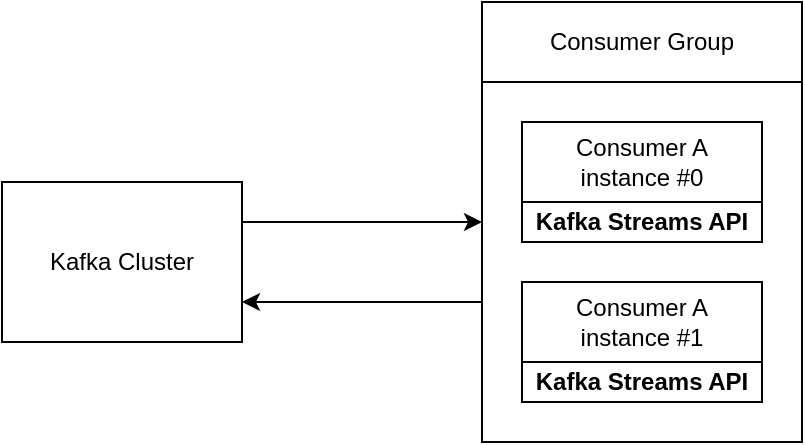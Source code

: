 <mxfile version="14.6.6" type="device"><diagram id="8349W2z82jT7ijOSQqsJ" name="Page-1"><mxGraphModel dx="1422" dy="794" grid="1" gridSize="10" guides="1" tooltips="1" connect="1" arrows="1" fold="1" page="1" pageScale="1" pageWidth="827" pageHeight="1169" math="0" shadow="0"><root><mxCell id="0"/><mxCell id="1" parent="0"/><mxCell id="-EiMseqMENp4ghsMFzn3-6" value="" style="rounded=0;whiteSpace=wrap;html=1;" vertex="1" parent="1"><mxGeometry x="360" y="390" width="160" height="180" as="geometry"/></mxCell><mxCell id="-EiMseqMENp4ghsMFzn3-1" value="Kafka Cluster" style="rounded=0;whiteSpace=wrap;html=1;" vertex="1" parent="1"><mxGeometry x="120" y="440" width="120" height="80" as="geometry"/></mxCell><mxCell id="-EiMseqMENp4ghsMFzn3-2" value="Consumer A&lt;br&gt;instance #0" style="rounded=0;whiteSpace=wrap;html=1;" vertex="1" parent="1"><mxGeometry x="380" y="410" width="120" height="40" as="geometry"/></mxCell><mxCell id="-EiMseqMENp4ghsMFzn3-3" value="&lt;b&gt;Kafka Streams API&lt;/b&gt;" style="rounded=0;whiteSpace=wrap;html=1;" vertex="1" parent="1"><mxGeometry x="380" y="450" width="120" height="20" as="geometry"/></mxCell><mxCell id="-EiMseqMENp4ghsMFzn3-4" value="Consumer A&lt;br&gt;instance #1" style="rounded=0;whiteSpace=wrap;html=1;" vertex="1" parent="1"><mxGeometry x="380" y="490" width="120" height="40" as="geometry"/></mxCell><mxCell id="-EiMseqMENp4ghsMFzn3-5" value="&lt;b&gt;Kafka Streams API&lt;/b&gt;" style="rounded=0;whiteSpace=wrap;html=1;" vertex="1" parent="1"><mxGeometry x="380" y="530" width="120" height="20" as="geometry"/></mxCell><mxCell id="-EiMseqMENp4ghsMFzn3-7" value="Consumer Group" style="rounded=0;whiteSpace=wrap;html=1;" vertex="1" parent="1"><mxGeometry x="360" y="350" width="160" height="40" as="geometry"/></mxCell><mxCell id="-EiMseqMENp4ghsMFzn3-8" value="" style="endArrow=classic;html=1;exitX=1;exitY=0.25;exitDx=0;exitDy=0;" edge="1" parent="1" source="-EiMseqMENp4ghsMFzn3-1"><mxGeometry width="50" height="50" relative="1" as="geometry"><mxPoint x="390" y="420" as="sourcePoint"/><mxPoint x="360" y="460" as="targetPoint"/></mxGeometry></mxCell><mxCell id="-EiMseqMENp4ghsMFzn3-9" value="" style="endArrow=classic;html=1;entryX=1;entryY=0.75;entryDx=0;entryDy=0;" edge="1" parent="1" target="-EiMseqMENp4ghsMFzn3-1"><mxGeometry width="50" height="50" relative="1" as="geometry"><mxPoint x="360" y="500" as="sourcePoint"/><mxPoint x="440" y="370" as="targetPoint"/></mxGeometry></mxCell></root></mxGraphModel></diagram></mxfile>